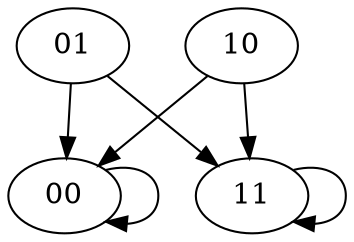 digraph sync {
    00;
    01;
    10;
    11;

    00 -> 00;
    01 -> 11;
    01 -> 00;
    10 -> 00;
    10 -> 11;
    11 -> 11;
}
